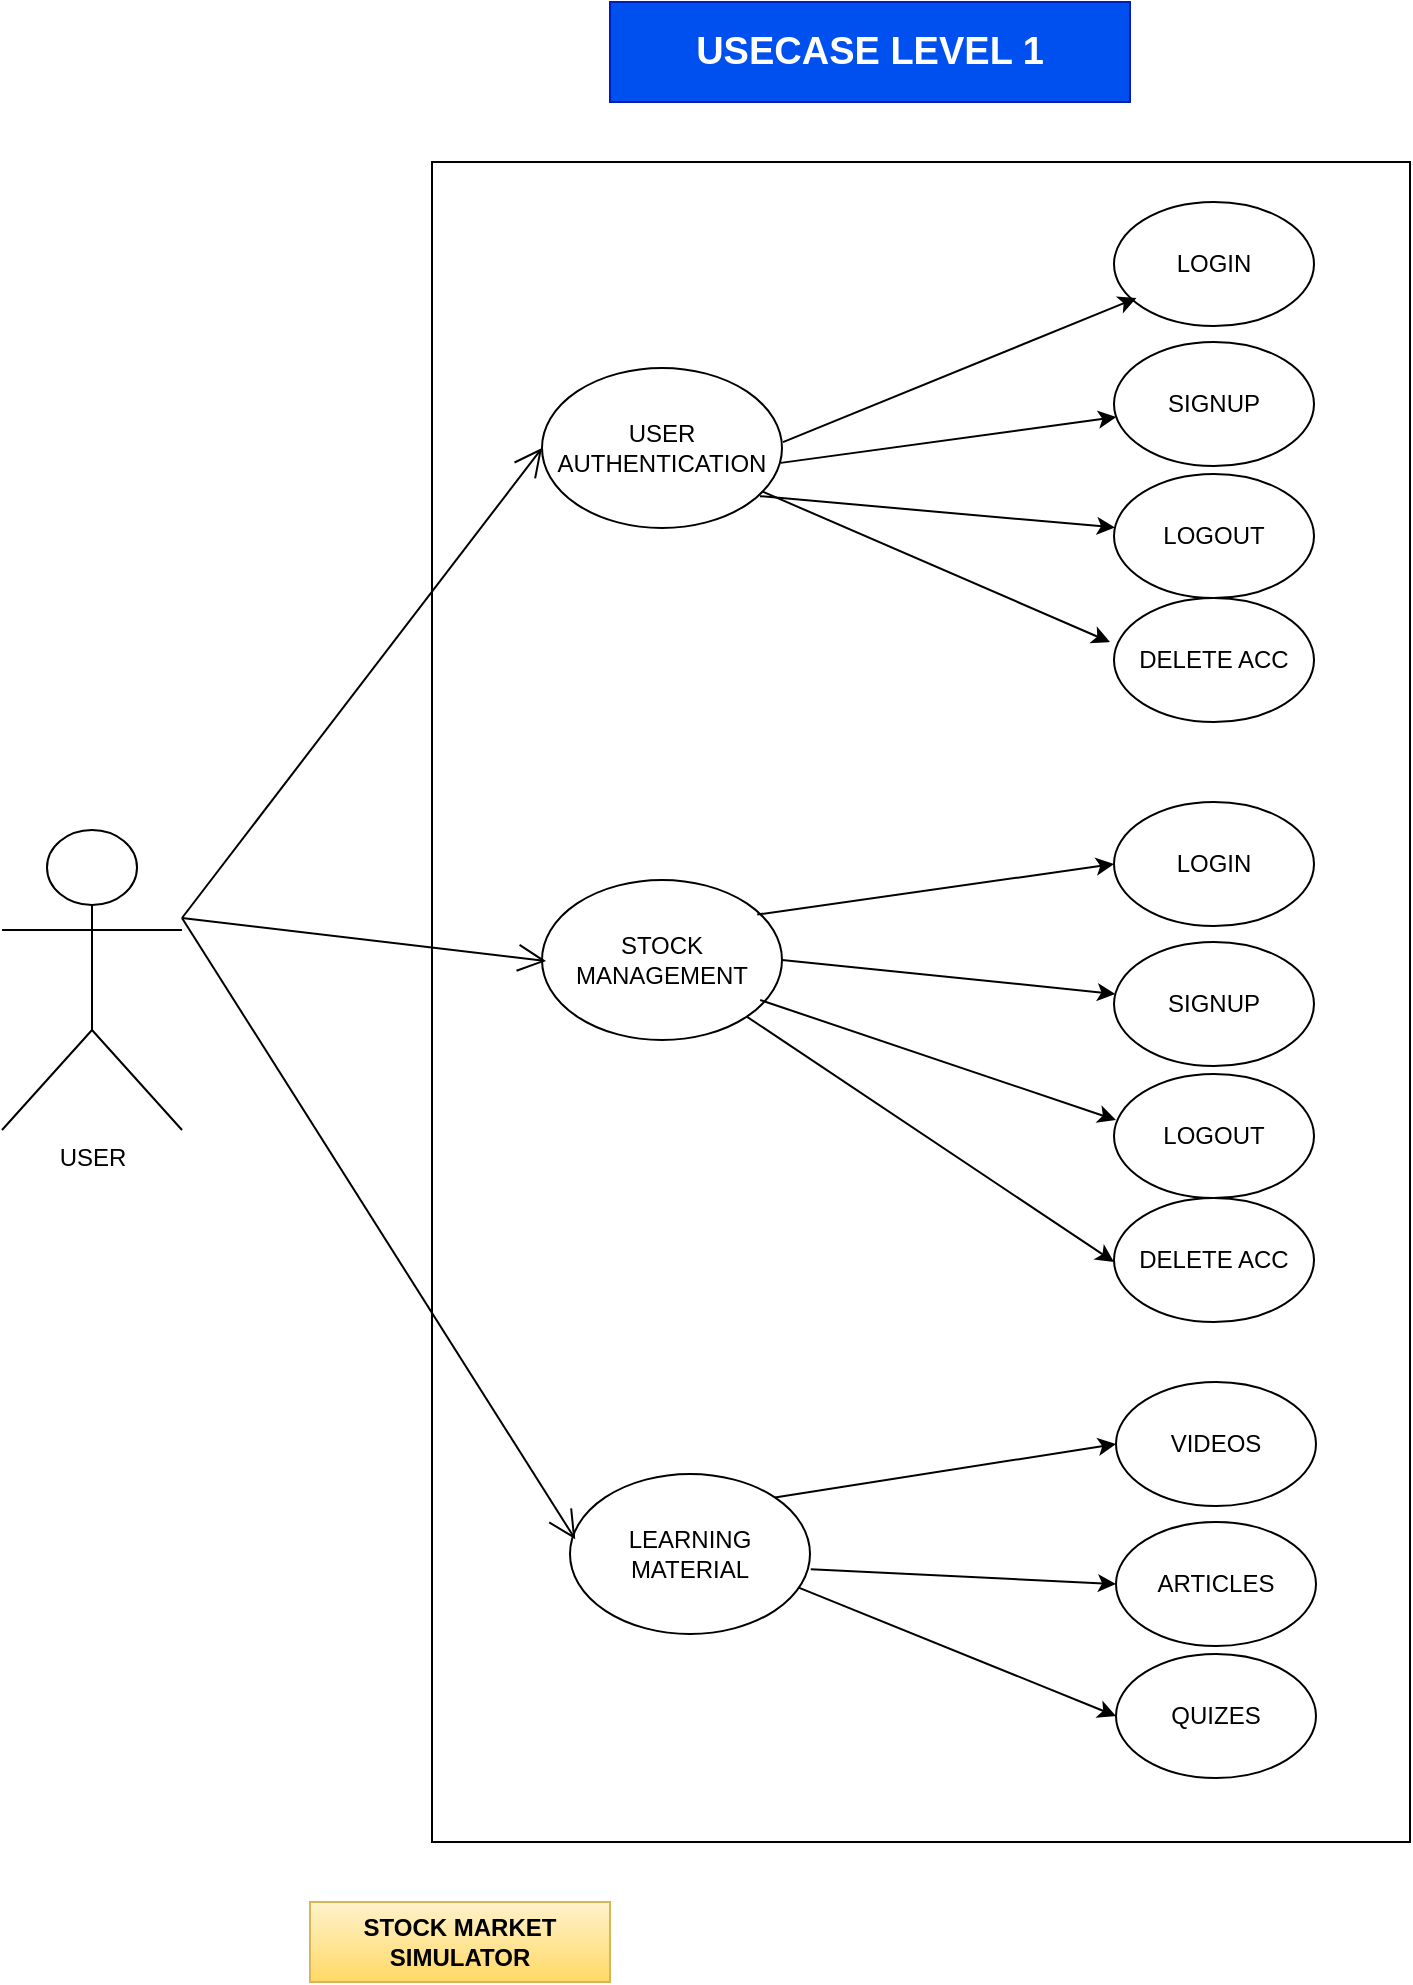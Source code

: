 <mxfile version="26.0.10">
  <diagram name="Page-1" id="Yd3AI6tj6C7b2tDKycZy">
    <mxGraphModel dx="2068" dy="2022" grid="1" gridSize="10" guides="1" tooltips="1" connect="1" arrows="1" fold="1" page="1" pageScale="1" pageWidth="850" pageHeight="1100" math="0" shadow="0">
      <root>
        <mxCell id="0" />
        <mxCell id="1" parent="0" />
        <mxCell id="IdgU8ds0buS-AnNnNi-w-1" value="USECASE LEVEL 1" style="text;html=1;align=center;verticalAlign=middle;whiteSpace=wrap;rounded=0;fillColor=#0050ef;fontColor=#ffffff;strokeColor=#001DBC;strokeWidth=1;fontStyle=1;fontSize=19;movable=1;resizable=1;rotatable=1;deletable=1;editable=1;locked=0;connectable=1;" parent="1" vertex="1">
          <mxGeometry x="480" y="-100" width="260" height="50" as="geometry" />
        </mxCell>
        <mxCell id="IdgU8ds0buS-AnNnNi-w-2" value="USER" style="shape=umlActor;verticalLabelPosition=bottom;verticalAlign=top;html=1;outlineConnect=0;movable=1;resizable=1;rotatable=1;deletable=1;editable=1;locked=0;connectable=1;" parent="1" vertex="1">
          <mxGeometry x="176" y="314" width="90" height="150" as="geometry" />
        </mxCell>
        <mxCell id="IdgU8ds0buS-AnNnNi-w-11" value="" style="rounded=0;whiteSpace=wrap;html=1;movable=1;resizable=1;rotatable=1;deletable=1;editable=1;locked=0;connectable=1;" parent="1" vertex="1">
          <mxGeometry x="391" y="-20" width="489" height="840" as="geometry" />
        </mxCell>
        <mxCell id="IdgU8ds0buS-AnNnNi-w-13" value="USER AUTHENTICATION" style="ellipse;whiteSpace=wrap;html=1;movable=1;resizable=1;rotatable=1;deletable=1;editable=1;locked=0;connectable=1;" parent="1" vertex="1">
          <mxGeometry x="446" y="83" width="120" height="80" as="geometry" />
        </mxCell>
        <mxCell id="IdgU8ds0buS-AnNnNi-w-15" value="STOCK MANAGEMENT" style="ellipse;whiteSpace=wrap;html=1;movable=1;resizable=1;rotatable=1;deletable=1;editable=1;locked=0;connectable=1;" parent="1" vertex="1">
          <mxGeometry x="446" y="339" width="120" height="80" as="geometry" />
        </mxCell>
        <mxCell id="IdgU8ds0buS-AnNnNi-w-18" value="LEARNING MATERIAL" style="ellipse;whiteSpace=wrap;html=1;movable=1;resizable=1;rotatable=1;deletable=1;editable=1;locked=0;connectable=1;" parent="1" vertex="1">
          <mxGeometry x="460" y="636" width="120" height="80" as="geometry" />
        </mxCell>
        <mxCell id="IdgU8ds0buS-AnNnNi-w-22" value="" style="endArrow=open;endFill=1;endSize=12;html=1;rounded=0;movable=1;resizable=1;rotatable=1;deletable=1;editable=1;locked=0;connectable=1;entryX=0;entryY=0.5;entryDx=0;entryDy=0;" parent="1" target="IdgU8ds0buS-AnNnNi-w-13" edge="1">
          <mxGeometry width="160" relative="1" as="geometry">
            <mxPoint x="266" y="358" as="sourcePoint" />
            <mxPoint x="446" y="218" as="targetPoint" />
          </mxGeometry>
        </mxCell>
        <mxCell id="IdgU8ds0buS-AnNnNi-w-24" value="" style="endArrow=open;endFill=1;endSize=12;html=1;rounded=0;movable=1;resizable=1;rotatable=1;deletable=1;editable=1;locked=0;connectable=1;entryX=0.017;entryY=0.507;entryDx=0;entryDy=0;entryPerimeter=0;" parent="1" edge="1" target="IdgU8ds0buS-AnNnNi-w-15">
          <mxGeometry width="160" relative="1" as="geometry">
            <mxPoint x="266" y="358" as="sourcePoint" />
            <mxPoint x="446" y="388" as="targetPoint" />
          </mxGeometry>
        </mxCell>
        <mxCell id="IdgU8ds0buS-AnNnNi-w-26" value="" style="endArrow=open;endFill=1;endSize=12;html=1;rounded=0;movable=1;resizable=1;rotatable=1;deletable=1;editable=1;locked=0;connectable=1;entryX=0.022;entryY=0.408;entryDx=0;entryDy=0;entryPerimeter=0;" parent="1" target="IdgU8ds0buS-AnNnNi-w-18" edge="1">
          <mxGeometry width="160" relative="1" as="geometry">
            <mxPoint x="266" y="358" as="sourcePoint" />
            <mxPoint x="446" y="548" as="targetPoint" />
          </mxGeometry>
        </mxCell>
        <mxCell id="IdgU8ds0buS-AnNnNi-w-27" value="STOCK MARKET SIMULATOR" style="text;html=1;align=center;verticalAlign=middle;whiteSpace=wrap;rounded=0;fontStyle=1;fillColor=#fff2cc;strokeColor=#d6b656;gradientColor=#ffd966;" parent="1" vertex="1">
          <mxGeometry x="330" y="850" width="150" height="40" as="geometry" />
        </mxCell>
        <mxCell id="qp4MErGC8GKR5wqMXntx-1" value="LOGIN&lt;span style=&quot;color: rgba(0, 0, 0, 0); font-family: monospace; font-size: 0px; text-align: start; text-wrap-mode: nowrap;&quot;&gt;%3CmxGraphModel%3E%3Croot%3E%3CmxCell%20id%3D%220%22%2F%3E%3CmxCell%20id%3D%221%22%20parent%3D%220%22%2F%3E%3CmxCell%20id%3D%222%22%20value%3D%22USER%20AUTHENTICATION%22%20style%3D%22ellipse%3BwhiteSpace%3Dwrap%3Bhtml%3D1%3Bmovable%3D1%3Bresizable%3D1%3Brotatable%3D1%3Bdeletable%3D1%3Beditable%3D1%3Blocked%3D0%3Bconnectable%3D1%3B%22%20vertex%3D%221%22%20parent%3D%221%22%3E%3CmxGeometry%20x%3D%22446%22%20y%3D%22201%22%20width%3D%22120%22%20height%3D%2280%22%20as%3D%22geometry%22%2F%3E%3C%2FmxCell%3E%3C%2Froot%3E%3C%2FmxGraphModel%3E&lt;/span&gt;" style="ellipse;whiteSpace=wrap;html=1;movable=1;resizable=1;rotatable=1;deletable=1;editable=1;locked=0;connectable=1;" vertex="1" parent="1">
          <mxGeometry x="732" width="100" height="62" as="geometry" />
        </mxCell>
        <mxCell id="qp4MErGC8GKR5wqMXntx-2" value="SIGNUP" style="ellipse;whiteSpace=wrap;html=1;movable=1;resizable=1;rotatable=1;deletable=1;editable=1;locked=0;connectable=1;" vertex="1" parent="1">
          <mxGeometry x="732" y="70" width="100" height="62" as="geometry" />
        </mxCell>
        <mxCell id="qp4MErGC8GKR5wqMXntx-3" value="LOGOUT" style="ellipse;whiteSpace=wrap;html=1;movable=1;resizable=1;rotatable=1;deletable=1;editable=1;locked=0;connectable=1;" vertex="1" parent="1">
          <mxGeometry x="732" y="136" width="100" height="62" as="geometry" />
        </mxCell>
        <mxCell id="qp4MErGC8GKR5wqMXntx-4" value="DELETE ACC" style="ellipse;whiteSpace=wrap;html=1;movable=1;resizable=1;rotatable=1;deletable=1;editable=1;locked=0;connectable=1;" vertex="1" parent="1">
          <mxGeometry x="732" y="198" width="100" height="62" as="geometry" />
        </mxCell>
        <mxCell id="qp4MErGC8GKR5wqMXntx-5" value="LOGIN&lt;span style=&quot;color: rgba(0, 0, 0, 0); font-family: monospace; font-size: 0px; text-align: start; text-wrap-mode: nowrap;&quot;&gt;%3CmxGraphModel%3E%3Croot%3E%3CmxCell%20id%3D%220%22%2F%3E%3CmxCell%20id%3D%221%22%20parent%3D%220%22%2F%3E%3CmxCell%20id%3D%222%22%20value%3D%22USER%20AUTHENTICATION%22%20style%3D%22ellipse%3BwhiteSpace%3Dwrap%3Bhtml%3D1%3Bmovable%3D1%3Bresizable%3D1%3Brotatable%3D1%3Bdeletable%3D1%3Beditable%3D1%3Blocked%3D0%3Bconnectable%3D1%3B%22%20vertex%3D%221%22%20parent%3D%221%22%3E%3CmxGeometry%20x%3D%22446%22%20y%3D%22201%22%20width%3D%22120%22%20height%3D%2280%22%20as%3D%22geometry%22%2F%3E%3C%2FmxCell%3E%3C%2Froot%3E%3C%2FmxGraphModel%3E&lt;/span&gt;" style="ellipse;whiteSpace=wrap;html=1;movable=1;resizable=1;rotatable=1;deletable=1;editable=1;locked=0;connectable=1;" vertex="1" parent="1">
          <mxGeometry x="732" y="300" width="100" height="62" as="geometry" />
        </mxCell>
        <mxCell id="qp4MErGC8GKR5wqMXntx-6" value="SIGNUP" style="ellipse;whiteSpace=wrap;html=1;movable=1;resizable=1;rotatable=1;deletable=1;editable=1;locked=0;connectable=1;" vertex="1" parent="1">
          <mxGeometry x="732" y="370" width="100" height="62" as="geometry" />
        </mxCell>
        <mxCell id="qp4MErGC8GKR5wqMXntx-7" value="LOGOUT" style="ellipse;whiteSpace=wrap;html=1;movable=1;resizable=1;rotatable=1;deletable=1;editable=1;locked=0;connectable=1;" vertex="1" parent="1">
          <mxGeometry x="732" y="436" width="100" height="62" as="geometry" />
        </mxCell>
        <mxCell id="qp4MErGC8GKR5wqMXntx-8" value="DELETE ACC" style="ellipse;whiteSpace=wrap;html=1;movable=1;resizable=1;rotatable=1;deletable=1;editable=1;locked=0;connectable=1;" vertex="1" parent="1">
          <mxGeometry x="732" y="498" width="100" height="62" as="geometry" />
        </mxCell>
        <mxCell id="qp4MErGC8GKR5wqMXntx-9" value="VIDEOS" style="ellipse;whiteSpace=wrap;html=1;movable=1;resizable=1;rotatable=1;deletable=1;editable=1;locked=0;connectable=1;" vertex="1" parent="1">
          <mxGeometry x="733" y="590" width="100" height="62" as="geometry" />
        </mxCell>
        <mxCell id="qp4MErGC8GKR5wqMXntx-10" value="ARTICLES" style="ellipse;whiteSpace=wrap;html=1;movable=1;resizable=1;rotatable=1;deletable=1;editable=1;locked=0;connectable=1;" vertex="1" parent="1">
          <mxGeometry x="733" y="660" width="100" height="62" as="geometry" />
        </mxCell>
        <mxCell id="qp4MErGC8GKR5wqMXntx-11" value="QUIZES" style="ellipse;whiteSpace=wrap;html=1;movable=1;resizable=1;rotatable=1;deletable=1;editable=1;locked=0;connectable=1;" vertex="1" parent="1">
          <mxGeometry x="733" y="726" width="100" height="62" as="geometry" />
        </mxCell>
        <mxCell id="qp4MErGC8GKR5wqMXntx-15" value="" style="endArrow=classic;html=1;rounded=0;exitX=0.979;exitY=0.463;exitDx=0;exitDy=0;exitPerimeter=0;" edge="1" parent="1">
          <mxGeometry width="50" height="50" relative="1" as="geometry">
            <mxPoint x="566.48" y="120.04" as="sourcePoint" />
            <mxPoint x="743.221" y="48.03" as="targetPoint" />
          </mxGeometry>
        </mxCell>
        <mxCell id="qp4MErGC8GKR5wqMXntx-16" value="" style="endArrow=classic;html=1;rounded=0;exitX=0.995;exitY=0.593;exitDx=0;exitDy=0;exitPerimeter=0;" edge="1" parent="1" source="IdgU8ds0buS-AnNnNi-w-13" target="qp4MErGC8GKR5wqMXntx-2">
          <mxGeometry width="50" height="50" relative="1" as="geometry">
            <mxPoint x="573" y="136" as="sourcePoint" />
            <mxPoint x="751" y="59" as="targetPoint" />
          </mxGeometry>
        </mxCell>
        <mxCell id="qp4MErGC8GKR5wqMXntx-17" value="" style="endArrow=classic;html=1;rounded=0;exitX=0.908;exitY=0.801;exitDx=0;exitDy=0;exitPerimeter=0;" edge="1" parent="1" source="IdgU8ds0buS-AnNnNi-w-13" target="qp4MErGC8GKR5wqMXntx-3">
          <mxGeometry width="50" height="50" relative="1" as="geometry">
            <mxPoint x="554" y="187" as="sourcePoint" />
            <mxPoint x="732" y="110" as="targetPoint" />
          </mxGeometry>
        </mxCell>
        <mxCell id="qp4MErGC8GKR5wqMXntx-18" value="" style="endArrow=classic;html=1;rounded=0;entryX=-0.02;entryY=0.355;entryDx=0;entryDy=0;entryPerimeter=0;" edge="1" parent="1" source="IdgU8ds0buS-AnNnNi-w-13" target="qp4MErGC8GKR5wqMXntx-4">
          <mxGeometry width="50" height="50" relative="1" as="geometry">
            <mxPoint x="560" y="150" as="sourcePoint" />
            <mxPoint x="668" y="183" as="targetPoint" />
          </mxGeometry>
        </mxCell>
        <mxCell id="qp4MErGC8GKR5wqMXntx-19" value="" style="endArrow=classic;html=1;rounded=0;entryX=0;entryY=0.5;entryDx=0;entryDy=0;exitX=0.897;exitY=0.216;exitDx=0;exitDy=0;exitPerimeter=0;" edge="1" parent="1" source="IdgU8ds0buS-AnNnNi-w-15" target="qp4MErGC8GKR5wqMXntx-5">
          <mxGeometry width="50" height="50" relative="1" as="geometry">
            <mxPoint x="558" y="330" as="sourcePoint" />
            <mxPoint x="732" y="405" as="targetPoint" />
          </mxGeometry>
        </mxCell>
        <mxCell id="qp4MErGC8GKR5wqMXntx-20" value="" style="endArrow=classic;html=1;rounded=0;exitX=1;exitY=0.5;exitDx=0;exitDy=0;" edge="1" parent="1" source="IdgU8ds0buS-AnNnNi-w-15" target="qp4MErGC8GKR5wqMXntx-6">
          <mxGeometry width="50" height="50" relative="1" as="geometry">
            <mxPoint x="558" y="380" as="sourcePoint" />
            <mxPoint x="732" y="455" as="targetPoint" />
          </mxGeometry>
        </mxCell>
        <mxCell id="qp4MErGC8GKR5wqMXntx-21" value="" style="endArrow=classic;html=1;rounded=0;exitX=0.909;exitY=0.75;exitDx=0;exitDy=0;exitPerimeter=0;" edge="1" parent="1" source="IdgU8ds0buS-AnNnNi-w-15">
          <mxGeometry width="50" height="50" relative="1" as="geometry">
            <mxPoint x="566" y="442" as="sourcePoint" />
            <mxPoint x="733" y="459" as="targetPoint" />
          </mxGeometry>
        </mxCell>
        <mxCell id="qp4MErGC8GKR5wqMXntx-22" value="" style="endArrow=classic;html=1;rounded=0;" edge="1" parent="1" source="IdgU8ds0buS-AnNnNi-w-15">
          <mxGeometry width="50" height="50" relative="1" as="geometry">
            <mxPoint x="554" y="470" as="sourcePoint" />
            <mxPoint x="732" y="530" as="targetPoint" />
          </mxGeometry>
        </mxCell>
        <mxCell id="qp4MErGC8GKR5wqMXntx-23" value="" style="endArrow=classic;html=1;rounded=0;exitX=1;exitY=0;exitDx=0;exitDy=0;entryX=0;entryY=0.5;entryDx=0;entryDy=0;" edge="1" parent="1" source="IdgU8ds0buS-AnNnNi-w-18" target="qp4MErGC8GKR5wqMXntx-9">
          <mxGeometry width="50" height="50" relative="1" as="geometry">
            <mxPoint x="543.5" y="570" as="sourcePoint" />
            <mxPoint x="727.5" y="693" as="targetPoint" />
          </mxGeometry>
        </mxCell>
        <mxCell id="qp4MErGC8GKR5wqMXntx-24" value="" style="endArrow=classic;html=1;rounded=0;entryX=0;entryY=0.5;entryDx=0;entryDy=0;exitX=1.003;exitY=0.595;exitDx=0;exitDy=0;exitPerimeter=0;" edge="1" parent="1" source="IdgU8ds0buS-AnNnNi-w-18" target="qp4MErGC8GKR5wqMXntx-10">
          <mxGeometry width="50" height="50" relative="1" as="geometry">
            <mxPoint x="560" y="695.5" as="sourcePoint" />
            <mxPoint x="744" y="818.5" as="targetPoint" />
          </mxGeometry>
        </mxCell>
        <mxCell id="qp4MErGC8GKR5wqMXntx-25" value="" style="endArrow=classic;html=1;rounded=0;entryX=0;entryY=0.5;entryDx=0;entryDy=0;exitX=0.953;exitY=0.71;exitDx=0;exitDy=0;exitPerimeter=0;" edge="1" parent="1" source="IdgU8ds0buS-AnNnNi-w-18" target="qp4MErGC8GKR5wqMXntx-11">
          <mxGeometry width="50" height="50" relative="1" as="geometry">
            <mxPoint x="590" y="694" as="sourcePoint" />
            <mxPoint x="743" y="701" as="targetPoint" />
          </mxGeometry>
        </mxCell>
      </root>
    </mxGraphModel>
  </diagram>
</mxfile>
